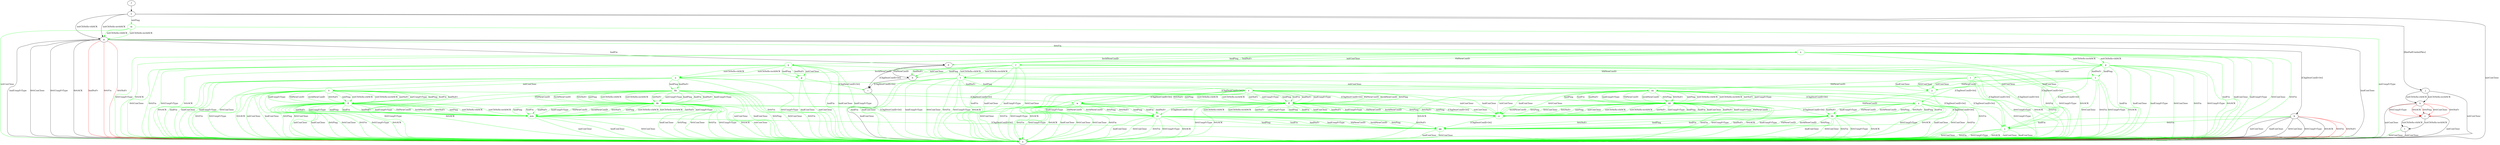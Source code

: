 digraph "" {
	b -> i	[key=0,
		label="[ChgDestConID-Ori] "];
	c -> a	[key=0,
		label="initConClose "];
	c -> l	[key=0,
		label="initCltHello-vldACK "];
	c -> l	[key=1,
		label="initCltHello-invldACK "];
	d -> b	[key=0,
		label="VldNewConID "];
	d -> i	[key=0,
		label="[ChgDestConID-Ori] "];
	e -> a	[key=0,
		label="initConClose "];
	e -> g	[key=0,
		label="initCltHello-vldACK "];
	e -> g	[key=1,
		label="initCltHello-invldACK "];
	e -> j	[key=0,
		label="[RmPadFrmInitPkts] "];
	m	[color=green];
	e -> m	[key=0,
		color=green,
		label="initPing "];
	f -> e	[key=0];
	g -> a	[key=0,
		label="hndConClose "];
	g -> a	[key=1,
		label="hndUnxpFrType "];
	g -> a	[key=2,
		label="0rttConClose "];
	g -> a	[key=3,
		label="0rttUnxpFrType "];
	g -> a	[key=4,
		label="0rttACK "];
	g -> a	[key=5,
		color=red,
		label="hndNoFr "];
	g -> a	[key=6,
		color=red,
		label="0rttFin "];
	g -> a	[key=7,
		color=red,
		label="0rttNoFr "];
	g -> d	[key=0,
		label="hndFin "];
	g -> k	[key=0,
		label="[ChgDestConID-Ori] "];
	n	[color=green];
	g -> n	[key=0,
		color=green,
		label="0rttFin "];
	h -> a	[key=0,
		label="initConClose "];
	h -> c	[key=0,
		color=red,
		label="0rttPing "];
	h -> c	[key=1,
		color=red,
		label="0rttConClose "];
	h -> c	[key=2,
		color=red,
		label="0rttNoFr "];
	h -> c	[key=3,
		color=red,
		label="0rttUnxpFrType "];
	h -> c	[key=4,
		color=red,
		label="0rttACK "];
	i -> a	[key=0,
		label="hndConClose "];
	j -> a	[key=0,
		label="initConClose "];
	j -> h	[key=0,
		label="initCltHello-vldACK "];
	j -> h	[key=1,
		label="initCltHello-invldACK "];
	k -> a	[key=0,
		label="initConClose "];
	k -> a	[key=1,
		label="hndConClose "];
	k -> a	[key=2,
		label="0rttConClose "];
	k -> a	[key=3,
		label="0rttUnxpFrType "];
	k -> a	[key=4,
		label="0rttACK "];
	k -> a	[key=5,
		color=red,
		label="0rttFin "];
	k -> a	[key=6,
		color=red,
		label="0rttNoFr "];
	o	[color=green];
	k -> o	[key=0,
		color=green,
		label="hndFin "];
	k -> o	[key=1,
		color=green,
		label="0rttFin "];
	l -> a	[key=0,
		label="initConClose "];
	l -> a	[key=1,
		color=green,
		label="0rttConClose "];
	m -> a	[key=0,
		color=green,
		label="initConClose "];
	m -> a	[key=1,
		color=green,
		label="initUnxpFrType "];
	m -> g	[key=0,
		color=green,
		label="initCltHello-vldACK "];
	m -> g	[key=1,
		color=green,
		label="initCltHello-invldACK "];
	n -> a	[key=0,
		color=green,
		label="hndFin "];
	n -> a	[key=1,
		color=green,
		label="hndConClose "];
	n -> a	[key=2,
		color=green,
		label="hndUnxpFrType "];
	n -> a	[key=3,
		color=green,
		label="0rttConClose "];
	n -> a	[key=4,
		color=green,
		label="0rttFin "];
	n -> a	[key=5,
		color=green,
		label="0rttUnxpFrType "];
	n -> a	[key=6,
		color=green,
		label="0rttACK "];
	n -> d	[key=0,
		color=green,
		label="initConClose "];
	n -> d	[key=1,
		color=green,
		label="hndPing "];
	n -> d	[key=2,
		color=green,
		label="hndNoFr "];
	n -> o	[key=0,
		color=green,
		label="[ChgDestConID-Ori] "];
	p	[color=green];
	n -> p	[key=0,
		color=green,
		label="initCltHello-vldACK "];
	n -> p	[key=1,
		color=green,
		label="initCltHello-invldACK "];
	q	[color=green];
	n -> q	[key=0,
		color=green,
		label="InvldNewConID "];
	r	[color=green];
	n -> r	[key=0,
		color=green,
		label="VldNewConID "];
	o -> a	[key=0,
		color=green,
		label="initConClose "];
	o -> a	[key=1,
		color=green,
		label="hndConClose "];
	o -> a	[key=2,
		color=green,
		label="0rttConClose "];
	o -> a	[key=3,
		color=green,
		label="0rttFin "];
	o -> a	[key=4,
		color=green,
		label="0rttUnxpFrType "];
	o -> a	[key=5,
		color=green,
		label="0rttACK "];
	p -> a	[key=0,
		color=green,
		label="hndFin "];
	p -> a	[key=1,
		color=green,
		label="hndConClose "];
	p -> a	[key=2,
		color=green,
		label="hndUnxpFrType "];
	p -> a	[key=3,
		color=green,
		label="0rttConClose "];
	p -> a	[key=4,
		color=green,
		label="0rttFin "];
	p -> a	[key=5,
		color=green,
		label="0rttUnxpFrType "];
	p -> a	[key=6,
		color=green,
		label="0rttACK "];
	p -> o	[key=0,
		color=green,
		label="[ChgDestConID-Ori] "];
	s	[color=green];
	p -> s	[key=0,
		color=green,
		label="hndPing "];
	p -> s	[key=1,
		color=green,
		label="hndNoFr "];
	t	[color=green];
	p -> t	[key=0,
		color=green,
		label="initConClose "];
	u	[color=green];
	p -> u	[key=0,
		color=green,
		label="InvldNewConID "];
	v	[color=green];
	p -> v	[key=0,
		color=green,
		label="VldNewConID "];
	q -> a	[key=0,
		color=green,
		label="hndFin "];
	q -> a	[key=1,
		color=green,
		label="hndConClose "];
	q -> a	[key=2,
		color=green,
		label="hndUnxpFrType "];
	q -> a	[key=3,
		color=green,
		label="0rttConClose "];
	q -> a	[key=4,
		color=green,
		label="0rttFin "];
	q -> a	[key=5,
		color=green,
		label="0rttUnxpFrType "];
	q -> a	[key=6,
		color=green,
		label="0rttACK "];
	q -> o	[key=0,
		color=green,
		label="[ChgDestConID-Ori] "];
	q -> u	[key=0,
		color=green,
		label="initCltHello-vldACK "];
	q -> u	[key=1,
		color=green,
		label="initCltHello-invldACK "];
	jj	[color=green];
	q -> jj	[key=0,
		color=green,
		label="initConClose "];
	q -> jj	[key=1,
		color=green,
		label="hndPing "];
	q -> jj	[key=2,
		color=green,
		label="hndNoFr "];
	r -> a	[key=0,
		color=green,
		label="hndFin "];
	r -> a	[key=1,
		color=green,
		label="hndConClose "];
	r -> a	[key=2,
		color=green,
		label="hndUnxpFrType "];
	r -> a	[key=3,
		color=green,
		label="0rttConClose "];
	r -> a	[key=4,
		color=green,
		label="0rttFin "];
	r -> a	[key=5,
		color=green,
		label="0rttUnxpFrType "];
	r -> a	[key=6,
		color=green,
		label="0rttACK "];
	r -> b	[key=0,
		color=green,
		label="initConClose "];
	r -> b	[key=1,
		color=green,
		label="hndPing "];
	r -> b	[key=2,
		color=green,
		label="hndNoFr "];
	r -> o	[key=0,
		color=green,
		label="[ChgDestConID-Ori] "];
	r -> v	[key=0,
		color=green,
		label="initCltHello-vldACK "];
	r -> v	[key=1,
		color=green,
		label="initCltHello-invldACK "];
	s -> a	[key=0,
		color=green,
		label="0rttConClose "];
	s -> a	[key=1,
		color=green,
		label="0rttFin "];
	s -> a	[key=2,
		color=green,
		label="0rttUnxpFrType "];
	s -> a	[key=3,
		color=green,
		label="0rttACK "];
	w	[color=green];
	s -> w	[key=0,
		color=green,
		label="[ChgDestConID-Ori] "];
	x	[color=green];
	s -> x	[key=0,
		color=green,
		label="VldNewConID "];
	y	[color=green];
	s -> y	[key=0,
		color=green,
		label="initConClose "];
	s -> y	[key=1,
		color=green,
		label="hndConClose "];
	t -> a	[key=0,
		color=green,
		label="0rttFin "];
	t -> a	[key=1,
		color=green,
		label="0rttUnxpFrType "];
	t -> a	[key=2,
		color=green,
		label="0rttACK "];
	t -> y	[key=0,
		color=green,
		label="initConClose "];
	t -> y	[key=1,
		color=green,
		label="hndConClose "];
	t -> y	[key=2,
		color=green,
		label="0rttConClose "];
	z	[color=green];
	t -> z	[key=0,
		color=green,
		label="[ChgDestConID-Ori] "];
	aa	[color=green];
	t -> aa	[key=0,
		color=green,
		label="VldNewConID "];
	u -> a	[key=0,
		color=green,
		label="hndFin "];
	u -> a	[key=1,
		color=green,
		label="hndConClose "];
	u -> a	[key=2,
		color=green,
		label="hndUnxpFrType "];
	u -> a	[key=3,
		color=green,
		label="0rttConClose "];
	u -> a	[key=4,
		color=green,
		label="0rttFin "];
	u -> a	[key=5,
		color=green,
		label="0rttUnxpFrType "];
	u -> a	[key=6,
		color=green,
		label="0rttACK "];
	u -> o	[key=0,
		color=green,
		label="[ChgDestConID-Ori] "];
	hh	[color=green];
	u -> hh	[key=0,
		color=green,
		label="hndPing "];
	u -> hh	[key=1,
		color=green,
		label="hndNoFr "];
	ii	[color=green];
	u -> ii	[key=0,
		color=green,
		label="initConClose "];
	v -> a	[key=0,
		color=green,
		label="hndFin "];
	v -> a	[key=1,
		color=green,
		label="hndConClose "];
	v -> a	[key=2,
		color=green,
		label="hndUnxpFrType "];
	v -> a	[key=3,
		color=green,
		label="0rttConClose "];
	v -> a	[key=4,
		color=green,
		label="0rttFin "];
	v -> a	[key=5,
		color=green,
		label="0rttUnxpFrType "];
	v -> a	[key=6,
		color=green,
		label="0rttACK "];
	v -> o	[key=0,
		color=green,
		label="[ChgDestConID-Ori] "];
	v -> x	[key=0,
		color=green,
		label="hndPing "];
	v -> x	[key=1,
		color=green,
		label="hndNoFr "];
	v -> aa	[key=0,
		color=green,
		label="initConClose "];
	w -> a	[key=0,
		color=green,
		label="hndConClose "];
	w -> a	[key=1,
		color=green,
		label="0rttConClose "];
	w -> a	[key=2,
		color=green,
		label="0rttFin "];
	w -> a	[key=3,
		color=green,
		label="0rttUnxpFrType "];
	w -> a	[key=4,
		color=green,
		label="0rttACK "];
	ee	[color=green];
	w -> ee	[key=0,
		color=green,
		label="hndPing "];
	w -> ee	[key=1,
		color=green,
		label="hndFin "];
	w -> ee	[key=2,
		color=green,
		label="hndNoFr "];
	w -> ee	[key=3,
		color=green,
		label="hndUnxpFrType "];
	w -> ee	[key=4,
		color=green,
		label="VldNewConID "];
	w -> ee	[key=5,
		color=green,
		label="InvldNewConID "];
	w -> ee	[key=6,
		color=green,
		label="0rttPing "];
	w -> ee	[key=7,
		color=green,
		label="0rttNoFr "];
	x -> a	[key=0,
		color=green,
		label="0rttConClose "];
	x -> a	[key=1,
		color=green,
		label="0rttFin "];
	x -> a	[key=2,
		color=green,
		label="0rttUnxpFrType "];
	x -> a	[key=3,
		color=green,
		label="0rttACK "];
	x -> w	[key=0,
		color=green,
		label="[ChgDestConID-Ori] "];
	cc	[color=green];
	x -> cc	[key=0,
		color=green,
		label="initConClose "];
	x -> cc	[key=1,
		color=green,
		label="hndConClose "];
	ff	[color=green];
	x -> ff	[key=0,
		color=green,
		label="initPing "];
	x -> ff	[key=1,
		color=green,
		label="initCltHello-vldACK "];
	x -> ff	[key=2,
		color=green,
		label="initCltHello-invldACK "];
	x -> ff	[key=3,
		color=green,
		label="initNoFr "];
	x -> ff	[key=4,
		color=green,
		label="initUnxpFrType "];
	x -> ff	[key=5,
		color=green,
		label="hndPing "];
	x -> ff	[key=6,
		color=green,
		label="hndFin "];
	x -> ff	[key=7,
		color=green,
		label="hndNoFr "];
	x -> ff	[key=8,
		color=green,
		label="hndUnxpFrType "];
	x -> ff	[key=9,
		color=green,
		label="VldNewConID "];
	x -> ff	[key=10,
		color=green,
		label="InvldNewConID "];
	x -> ff	[key=11,
		color=green,
		label="0rttPing "];
	x -> ff	[key=12,
		color=green,
		label="0rttNoFr "];
	y -> cc	[key=0,
		color=green,
		label="VldNewConID "];
	gg	[color=green];
	y -> gg	[key=0,
		color=green,
		label="[ChgDestConID-Ori] "];
	z -> a	[key=0,
		color=green,
		label="hndConClose "];
	z -> a	[key=1,
		color=green,
		label="0rttConClose "];
	z -> a	[key=2,
		color=green,
		label="0rttFin "];
	z -> a	[key=3,
		color=green,
		label="0rttUnxpFrType "];
	z -> a	[key=4,
		color=green,
		label="0rttACK "];
	bb	[color=green];
	z -> bb	[key=0,
		color=green,
		label="hndPing "];
	z -> bb	[key=1,
		color=green,
		label="hndFin "];
	z -> bb	[key=2,
		color=green,
		label="hndNoFr "];
	z -> bb	[key=3,
		color=green,
		label="hndUnxpFrType "];
	z -> bb	[key=4,
		color=green,
		label="VldNewConID "];
	z -> bb	[key=5,
		color=green,
		label="InvldNewConID "];
	z -> bb	[key=6,
		color=green,
		label="0rttPing "];
	z -> bb	[key=7,
		color=green,
		label="0rttNoFr "];
	aa -> a	[key=0,
		color=green,
		label="0rttFin "];
	aa -> a	[key=1,
		color=green,
		label="0rttUnxpFrType "];
	aa -> a	[key=2,
		color=green,
		label="0rttACK "];
	aa -> z	[key=0,
		color=green,
		label="[ChgDestConID-Ori] "];
	aa -> cc	[key=0,
		color=green,
		label="initConClose "];
	aa -> cc	[key=1,
		color=green,
		label="hndConClose "];
	aa -> cc	[key=2,
		color=green,
		label="0rttConClose "];
	dd	[color=green];
	aa -> dd	[key=0,
		color=green,
		label="initPing "];
	aa -> dd	[key=1,
		color=green,
		label="initCltHello-vldACK "];
	aa -> dd	[key=2,
		color=green,
		label="initCltHello-invldACK "];
	aa -> dd	[key=3,
		color=green,
		label="initNoFr "];
	aa -> dd	[key=4,
		color=green,
		label="initUnxpFrType "];
	aa -> dd	[key=5,
		color=green,
		label="hndPing "];
	aa -> dd	[key=6,
		color=green,
		label="hndFin "];
	aa -> dd	[key=7,
		color=green,
		label="hndNoFr "];
	aa -> dd	[key=8,
		color=green,
		label="hndUnxpFrType "];
	aa -> dd	[key=9,
		color=green,
		label="VldNewConID "];
	aa -> dd	[key=10,
		color=green,
		label="InvldNewConID "];
	aa -> dd	[key=11,
		color=green,
		label="0rttPing "];
	aa -> dd	[key=12,
		color=green,
		label="0rttNoFr "];
	bb -> a	[key=0,
		color=green,
		label="hndConClose "];
	bb -> a	[key=1,
		color=green,
		label="0rttConClose "];
	bb -> a	[key=2,
		color=green,
		label="0rttFin "];
	bb -> a	[key=3,
		color=green,
		label="0rttUnxpFrType "];
	bb -> a	[key=4,
		color=green,
		label="0rttACK "];
	bb -> gg	[key=0,
		color=green,
		label="hndPing "];
	bb -> gg	[key=1,
		color=green,
		label="hndFin "];
	bb -> gg	[key=2,
		color=green,
		label="hndNoFr "];
	bb -> gg	[key=3,
		color=green,
		label="hndUnxpFrType "];
	bb -> gg	[key=4,
		color=green,
		label="VldNewConID "];
	bb -> gg	[key=5,
		color=green,
		label="InvldNewConID "];
	bb -> gg	[key=6,
		color=green,
		label="0rttPing "];
	bb -> gg	[key=7,
		color=green,
		label="0rttNoFr "];
	cc -> gg	[key=0,
		color=green,
		label="[ChgDestConID-Ori] "];
	dd -> a	[key=0,
		color=green,
		label="0rttFin "];
	dd -> a	[key=1,
		color=green,
		label="0rttUnxpFrType "];
	dd -> a	[key=2,
		color=green,
		label="0rttACK "];
	dd -> bb	[key=0,
		color=green,
		label="[ChgDestConID-Ori] "];
	dd -> cc	[key=0,
		color=green,
		label="initPing "];
	dd -> cc	[key=1,
		color=green,
		label="initConClose "];
	dd -> cc	[key=2,
		color=green,
		label="initCltHello-vldACK "];
	dd -> cc	[key=3,
		color=green,
		label="initCltHello-invldACK "];
	dd -> cc	[key=4,
		color=green,
		label="initNoFr "];
	dd -> cc	[key=5,
		color=green,
		label="initUnxpFrType "];
	dd -> cc	[key=6,
		color=green,
		label="hndPing "];
	dd -> cc	[key=7,
		color=green,
		label="hndFin "];
	dd -> cc	[key=8,
		color=green,
		label="hndConClose "];
	dd -> cc	[key=9,
		color=green,
		label="hndNoFr "];
	dd -> cc	[key=10,
		color=green,
		label="hndUnxpFrType "];
	dd -> cc	[key=11,
		color=green,
		label="VldNewConID "];
	dd -> cc	[key=12,
		color=green,
		label="InvldNewConID "];
	dd -> cc	[key=13,
		color=green,
		label="0rttPing "];
	dd -> cc	[key=14,
		color=green,
		label="0rttConClose "];
	dd -> cc	[key=15,
		color=green,
		label="0rttNoFr "];
	ee -> a	[key=0,
		color=green,
		label="hndConClose "];
	ee -> a	[key=1,
		color=green,
		label="0rttConClose "];
	ee -> a	[key=2,
		color=green,
		label="0rttFin "];
	ee -> a	[key=3,
		color=green,
		label="0rttUnxpFrType "];
	ee -> a	[key=4,
		color=green,
		label="0rttACK "];
	ee -> gg	[key=0,
		color=green,
		label="hndPing "];
	ee -> gg	[key=1,
		color=green,
		label="hndFin "];
	ee -> gg	[key=2,
		color=green,
		label="hndNoFr "];
	ee -> gg	[key=3,
		color=green,
		label="hndUnxpFrType "];
	ee -> gg	[key=4,
		color=green,
		label="VldNewConID "];
	ee -> gg	[key=5,
		color=green,
		label="InvldNewConID "];
	ee -> gg	[key=6,
		color=green,
		label="0rttPing "];
	ee -> gg	[key=7,
		color=green,
		label="0rttNoFr "];
	ff -> a	[key=0,
		color=green,
		label="0rttConClose "];
	ff -> a	[key=1,
		color=green,
		label="0rttFin "];
	ff -> a	[key=2,
		color=green,
		label="0rttUnxpFrType "];
	ff -> a	[key=3,
		color=green,
		label="0rttACK "];
	ff -> cc	[key=0,
		color=green,
		label="initPing "];
	ff -> cc	[key=1,
		color=green,
		label="initConClose "];
	ff -> cc	[key=2,
		color=green,
		label="initCltHello-vldACK "];
	ff -> cc	[key=3,
		color=green,
		label="initCltHello-invldACK "];
	ff -> cc	[key=4,
		color=green,
		label="initNoFr "];
	ff -> cc	[key=5,
		color=green,
		label="initUnxpFrType "];
	ff -> cc	[key=6,
		color=green,
		label="hndPing "];
	ff -> cc	[key=7,
		color=green,
		label="hndFin "];
	ff -> cc	[key=8,
		color=green,
		label="hndConClose "];
	ff -> cc	[key=9,
		color=green,
		label="hndNoFr "];
	ff -> cc	[key=10,
		color=green,
		label="hndUnxpFrType "];
	ff -> cc	[key=11,
		color=green,
		label="VldNewConID "];
	ff -> cc	[key=12,
		color=green,
		label="InvldNewConID "];
	ff -> cc	[key=13,
		color=green,
		label="0rttPing "];
	ff -> cc	[key=14,
		color=green,
		label="0rttNoFr "];
	ff -> ee	[key=0,
		color=green,
		label="[ChgDestConID-Ori] "];
	gg -> a	[key=0,
		color=green,
		label="hndConClose "];
	gg -> a	[key=1,
		color=green,
		label="0rttConClose "];
	hh -> a	[key=0,
		color=green,
		label="initConClose "];
	hh -> a	[key=1,
		color=green,
		label="hndConClose "];
	hh -> a	[key=2,
		color=green,
		label="0rttPing "];
	hh -> a	[key=3,
		color=green,
		label="0rttConClose "];
	hh -> a	[key=4,
		color=green,
		label="0rttFin "];
	hh -> a	[key=5,
		color=green,
		label="0rttUnxpFrType "];
	hh -> a	[key=6,
		color=green,
		label="0rttACK "];
	hh -> w	[key=0,
		color=green,
		label="[ChgDestConID-Ori] "];
	kk	[color=green];
	hh -> kk	[key=0,
		color=green,
		label="initPing "];
	hh -> kk	[key=1,
		color=green,
		label="initCltHello-vldACK "];
	hh -> kk	[key=2,
		color=green,
		label="initCltHello-invldACK "];
	hh -> kk	[key=3,
		color=green,
		label="initNoFr "];
	hh -> kk	[key=4,
		color=green,
		label="initUnxpFrType "];
	hh -> kk	[key=5,
		color=green,
		label="hndPing "];
	hh -> kk	[key=6,
		color=green,
		label="hndFin "];
	hh -> kk	[key=7,
		color=green,
		label="hndNoFr "];
	hh -> kk	[key=8,
		color=green,
		label="hndUnxpFrType "];
	hh -> kk	[key=9,
		color=green,
		label="VldNewConID "];
	hh -> kk	[key=10,
		color=green,
		label="InvldNewConID "];
	hh -> kk	[key=11,
		color=green,
		label="0rttNoFr "];
	ii -> a	[key=0,
		color=green,
		label="initConClose "];
	ii -> a	[key=1,
		color=green,
		label="hndConClose "];
	ii -> a	[key=2,
		color=green,
		label="0rttPing "];
	ii -> a	[key=3,
		color=green,
		label="0rttConClose "];
	ii -> a	[key=4,
		color=green,
		label="0rttFin "];
	ii -> a	[key=5,
		color=green,
		label="0rttUnxpFrType "];
	ii -> a	[key=6,
		color=green,
		label="0rttACK "];
	ii -> z	[key=0,
		color=green,
		label="[ChgDestConID-Ori] "];
	ll	[color=green];
	ii -> ll	[key=0,
		color=green,
		label="initPing "];
	ii -> ll	[key=1,
		color=green,
		label="initCltHello-vldACK "];
	ii -> ll	[key=2,
		color=green,
		label="initCltHello-invldACK "];
	ii -> ll	[key=3,
		color=green,
		label="initNoFr "];
	ii -> ll	[key=4,
		color=green,
		label="initUnxpFrType "];
	ii -> ll	[key=5,
		color=green,
		label="hndPing "];
	ii -> ll	[key=6,
		color=green,
		label="hndFin "];
	ii -> ll	[key=7,
		color=green,
		label="hndNoFr "];
	ii -> ll	[key=8,
		color=green,
		label="hndUnxpFrType "];
	ii -> ll	[key=9,
		color=green,
		label="VldNewConID "];
	ii -> ll	[key=10,
		color=green,
		label="InvldNewConID "];
	ii -> ll	[key=11,
		color=green,
		label="0rttNoFr "];
	jj -> a	[key=0,
		color=green,
		label="initConClose "];
	jj -> a	[key=1,
		color=green,
		label="hndConClose "];
	jj -> i	[key=0,
		color=green,
		label="[ChgDestConID-Ori] "];
	kk -> a	[key=0,
		color=green,
		label="initConClose "];
	kk -> a	[key=1,
		color=green,
		label="hndConClose "];
	kk -> a	[key=2,
		color=green,
		label="0rttPing "];
	kk -> a	[key=3,
		color=green,
		label="0rttConClose "];
	kk -> a	[key=4,
		color=green,
		label="0rttFin "];
	kk -> a	[key=5,
		color=green,
		label="0rttUnxpFrType "];
	kk -> a	[key=6,
		color=green,
		label="0rttACK "];
	kk -> ee	[key=0,
		color=green,
		label="[ChgDestConID-Ori] "];
	mm	[color=green];
	kk -> mm	[key=0,
		color=green,
		label="initPing "];
	kk -> mm	[key=1,
		color=green,
		label="initCltHello-vldACK "];
	kk -> mm	[key=2,
		color=green,
		label="initCltHello-invldACK "];
	kk -> mm	[key=3,
		color=green,
		label="initNoFr "];
	kk -> mm	[key=4,
		color=green,
		label="initUnxpFrType "];
	kk -> mm	[key=5,
		color=green,
		label="hndPing "];
	kk -> mm	[key=6,
		color=green,
		label="hndFin "];
	kk -> mm	[key=7,
		color=green,
		label="hndNoFr "];
	kk -> mm	[key=8,
		color=green,
		label="hndUnxpFrType "];
	kk -> mm	[key=9,
		color=green,
		label="VldNewConID "];
	kk -> mm	[key=10,
		color=green,
		label="InvldNewConID "];
	kk -> mm	[key=11,
		color=green,
		label="0rttNoFr "];
	ll -> a	[key=0,
		color=green,
		label="initConClose "];
	ll -> a	[key=1,
		color=green,
		label="hndConClose "];
	ll -> a	[key=2,
		color=green,
		label="0rttPing "];
	ll -> a	[key=3,
		color=green,
		label="0rttConClose "];
	ll -> a	[key=4,
		color=green,
		label="0rttFin "];
	ll -> a	[key=5,
		color=green,
		label="0rttUnxpFrType "];
	ll -> a	[key=6,
		color=green,
		label="0rttACK "];
	ll -> bb	[key=0,
		color=green,
		label="[ChgDestConID-Ori] "];
	ll -> mm	[key=0,
		color=green,
		label="initPing "];
	ll -> mm	[key=1,
		color=green,
		label="initCltHello-vldACK "];
	ll -> mm	[key=2,
		color=green,
		label="initCltHello-invldACK "];
	ll -> mm	[key=3,
		color=green,
		label="initNoFr "];
	ll -> mm	[key=4,
		color=green,
		label="initUnxpFrType "];
	ll -> mm	[key=5,
		color=green,
		label="hndPing "];
	ll -> mm	[key=6,
		color=green,
		label="hndFin "];
	ll -> mm	[key=7,
		color=green,
		label="hndNoFr "];
	ll -> mm	[key=8,
		color=green,
		label="hndUnxpFrType "];
	ll -> mm	[key=9,
		color=green,
		label="VldNewConID "];
	ll -> mm	[key=10,
		color=green,
		label="InvldNewConID "];
	ll -> mm	[key=11,
		color=green,
		label="0rttNoFr "];
	mm -> a	[key=0,
		color=green,
		label="initConClose "];
	mm -> a	[key=1,
		color=green,
		label="hndConClose "];
	mm -> a	[key=2,
		color=green,
		label="0rttConClose "];
	mm -> gg	[key=0,
		color=green,
		label="[ChgDestConID-Ori] "];
}
